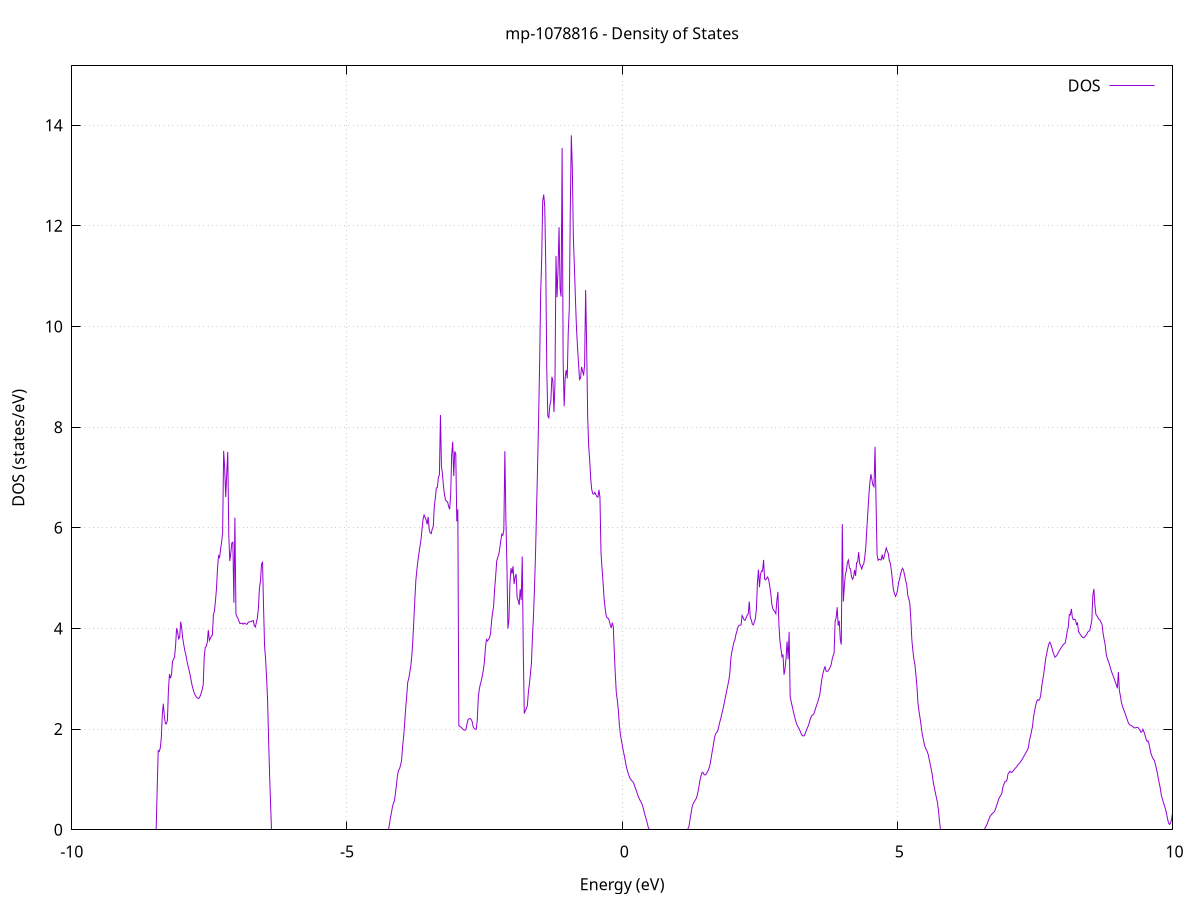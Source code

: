 set title 'mp-1078816 - Density of States'
set xlabel 'Energy (eV)'
set ylabel 'DOS (states/eV)'
set grid
set xrange [-10:10]
set yrange [0:15.178]
set xzeroaxis lt -1
set terminal png size 800,600
set output 'mp-1078816_dos_gnuplot.png'
plot '-' using 1:2 with lines title 'DOS'
-18.091300 0.000000
-18.072700 0.000000
-18.054200 0.000000
-18.035600 0.000000
-18.017000 0.000000
-17.998400 0.000000
-17.979800 0.000000
-17.961300 0.000000
-17.942700 0.000000
-17.924100 0.000000
-17.905500 0.000000
-17.886900 0.000000
-17.868400 0.000000
-17.849800 0.000000
-17.831200 0.000000
-17.812600 0.000000
-17.794000 0.000000
-17.775500 0.000000
-17.756900 0.000000
-17.738300 0.000000
-17.719700 0.000000
-17.701100 0.000000
-17.682600 0.000000
-17.664000 0.000000
-17.645400 0.000000
-17.626800 0.000000
-17.608200 0.000000
-17.589700 0.000000
-17.571100 0.000000
-17.552500 0.000000
-17.533900 0.000000
-17.515300 0.000000
-17.496800 0.000000
-17.478200 0.000000
-17.459600 0.000000
-17.441000 0.000000
-17.422400 0.000000
-17.403900 0.000000
-17.385300 0.000000
-17.366700 0.000000
-17.348100 0.000000
-17.329500 0.000000
-17.311000 0.000000
-17.292400 0.000000
-17.273800 0.000000
-17.255200 0.000000
-17.236600 0.000000
-17.218100 0.000000
-17.199500 0.000000
-17.180900 0.000000
-17.162300 0.000000
-17.143700 0.000000
-17.125200 0.000000
-17.106600 0.000000
-17.088000 0.000000
-17.069400 0.000000
-17.050800 0.000000
-17.032300 0.000000
-17.013700 0.000000
-16.995100 0.000000
-16.976500 0.000000
-16.957900 0.000000
-16.939400 0.000000
-16.920800 0.000000
-16.902200 0.000000
-16.883600 0.000000
-16.865000 0.000000
-16.846500 0.000000
-16.827900 0.000000
-16.809300 0.000000
-16.790700 0.000000
-16.772100 0.000000
-16.753600 0.000000
-16.735000 0.000000
-16.716400 0.000000
-16.697800 0.000000
-16.679200 0.000000
-16.660700 0.000000
-16.642100 0.000000
-16.623500 0.000000
-16.604900 0.000000
-16.586300 0.000000
-16.567800 0.000000
-16.549200 0.000000
-16.530600 0.000000
-16.512000 0.000000
-16.493400 0.000000
-16.474900 0.000000
-16.456300 0.000000
-16.437700 0.000000
-16.419100 0.000000
-16.400500 0.004100
-16.382000 0.580100
-16.363400 1.183700
-16.344800 1.381900
-16.326200 1.783100
-16.307600 2.366900
-16.289100 2.641000
-16.270500 2.626700
-16.251900 2.752400
-16.233300 2.813600
-16.214700 3.030900
-16.196200 3.752200
-16.177600 3.992200
-16.159000 4.597300
-16.140400 5.390900
-16.121800 5.342500
-16.103300 5.530600
-16.084700 6.111700
-16.066100 6.565400
-16.047500 6.654500
-16.028900 6.548800
-16.010400 6.570200
-15.991800 6.381600
-15.973200 6.122400
-15.954600 5.899100
-15.936000 5.530200
-15.917500 5.302000
-15.898900 5.164700
-15.880300 5.209800
-15.861700 5.405800
-15.843100 5.756000
-15.824600 6.335900
-15.806000 6.839400
-15.787400 7.410200
-15.768800 8.101300
-15.750200 9.495600
-15.731700 9.985900
-15.713100 11.342600
-15.694500 12.633700
-15.675900 14.038700
-15.657300 14.103600
-15.638800 15.352600
-15.620200 15.723800
-15.601600 14.886500
-15.583000 12.727900
-15.564400 9.605300
-15.545900 11.721600
-15.527300 18.175900
-15.508700 18.124200
-15.490100 19.667600
-15.471500 14.732600
-15.453000 15.629300
-15.434400 11.332400
-15.415800 9.203000
-15.397200 6.864100
-15.378600 3.866400
-15.360100 0.261200
-15.341500 0.000000
-15.322900 0.000000
-15.304300 0.000000
-15.285700 0.000000
-15.267200 0.000000
-15.248600 0.000000
-15.230000 0.000000
-15.211400 0.000000
-15.192800 0.000000
-15.174300 0.000000
-15.155700 0.000000
-15.137100 0.000000
-15.118500 0.000000
-15.099900 0.000000
-15.081400 0.000000
-15.062800 0.000000
-15.044200 0.000000
-15.025600 0.000000
-15.007000 0.000000
-14.988500 0.000000
-14.969900 0.000000
-14.951300 0.000000
-14.932700 0.000000
-14.914100 0.000000
-14.895600 0.000000
-14.877000 0.000000
-14.858400 0.000000
-14.839800 0.000000
-14.821200 0.000000
-14.802700 0.000000
-14.784100 0.000000
-14.765500 0.000000
-14.746900 0.000000
-14.728300 0.000000
-14.709800 0.000000
-14.691200 0.000000
-14.672600 0.000000
-14.654000 0.000000
-14.635400 0.000000
-14.616900 0.000000
-14.598300 0.000000
-14.579700 0.000000
-14.561100 0.000000
-14.542500 0.000000
-14.524000 0.000000
-14.505400 0.000000
-14.486800 0.000000
-14.468200 0.000000
-14.449600 0.000000
-14.431100 0.000000
-14.412500 0.000000
-14.393900 0.000000
-14.375300 0.000000
-14.356700 0.000000
-14.338200 0.000000
-14.319600 0.000000
-14.301000 0.000000
-14.282400 0.000000
-14.263800 0.000000
-14.245300 0.000000
-14.226700 0.000000
-14.208100 0.000000
-14.189500 0.000000
-14.170900 0.000000
-14.152400 0.000000
-14.133800 0.000000
-14.115200 0.000000
-14.096600 0.000000
-14.078000 0.000000
-14.059500 0.000000
-14.040900 0.000000
-14.022300 0.000000
-14.003700 0.000000
-13.985100 0.000000
-13.966600 0.000000
-13.948000 0.000000
-13.929400 0.000000
-13.910800 0.000000
-13.892200 0.000000
-13.873700 0.000000
-13.855100 0.000000
-13.836500 0.000000
-13.817900 0.000000
-13.799300 0.000000
-13.780800 0.000000
-13.762200 0.000000
-13.743600 0.000000
-13.725000 0.000000
-13.706400 0.000000
-13.687900 0.000000
-13.669300 0.000000
-13.650700 0.000000
-13.632100 0.000000
-13.613500 0.000000
-13.595000 0.000000
-13.576400 0.000000
-13.557800 0.000000
-13.539200 0.000000
-13.520600 0.000000
-13.502100 0.000000
-13.483500 0.000000
-13.464900 0.000000
-13.446300 0.000000
-13.427700 0.000000
-13.409200 0.000000
-13.390600 0.000000
-13.372000 0.000000
-13.353400 0.000000
-13.334800 0.000000
-13.316300 0.000000
-13.297700 0.000000
-13.279100 0.000000
-13.260500 0.000000
-13.241900 0.000000
-13.223400 0.000000
-13.204800 0.000000
-13.186200 0.000000
-13.167600 0.000000
-13.149000 0.000000
-13.130500 0.000000
-13.111900 0.000000
-13.093300 0.000000
-13.074700 0.000000
-13.056100 0.000000
-13.037600 0.000000
-13.019000 0.000000
-13.000400 0.000000
-12.981800 0.000000
-12.963200 0.000000
-12.944700 0.000000
-12.926100 0.000000
-12.907500 0.000000
-12.888900 0.000000
-12.870300 0.000000
-12.851800 0.000000
-12.833200 0.000000
-12.814600 0.000000
-12.796000 0.000000
-12.777400 0.000000
-12.758900 0.000000
-12.740300 0.000000
-12.721700 0.000000
-12.703100 0.000000
-12.684500 0.000000
-12.666000 0.000000
-12.647400 0.000000
-12.628800 0.000000
-12.610200 0.000000
-12.591600 0.000000
-12.573100 0.000000
-12.554500 0.000000
-12.535900 0.000000
-12.517300 0.000000
-12.498700 0.000000
-12.480200 0.000000
-12.461600 0.000000
-12.443000 0.000000
-12.424400 0.000000
-12.405800 0.000000
-12.387300 0.000000
-12.368700 0.000000
-12.350100 0.000000
-12.331500 0.000000
-12.312900 0.000000
-12.294400 0.000000
-12.275800 0.000000
-12.257200 0.000000
-12.238600 0.000000
-12.220000 0.000000
-12.201500 0.000000
-12.182900 0.000000
-12.164300 0.000000
-12.145700 0.000000
-12.127100 0.000000
-12.108600 0.000000
-12.090000 0.000000
-12.071400 0.000000
-12.052800 0.000000
-12.034200 0.000000
-12.015700 0.000000
-11.997100 0.000000
-11.978500 0.000000
-11.959900 0.000000
-11.941300 0.000000
-11.922800 0.000000
-11.904200 0.000000
-11.885600 0.000000
-11.867000 0.000000
-11.848400 0.000000
-11.829900 0.000000
-11.811300 0.000000
-11.792700 0.000000
-11.774100 0.000000
-11.755500 0.000000
-11.737000 0.000000
-11.718400 0.000000
-11.699800 0.000000
-11.681200 0.000000
-11.662600 0.000000
-11.644100 0.000000
-11.625500 0.000000
-11.606900 0.000000
-11.588300 0.000000
-11.569700 0.000000
-11.551200 0.000000
-11.532600 0.000000
-11.514000 0.000000
-11.495400 0.000000
-11.476800 0.000000
-11.458300 0.000000
-11.439700 0.000000
-11.421100 0.000000
-11.402500 0.000000
-11.383900 0.000000
-11.365400 0.000000
-11.346800 0.000000
-11.328200 0.000000
-11.309600 0.000000
-11.291000 0.000000
-11.272500 0.000000
-11.253900 0.000000
-11.235300 0.000000
-11.216700 0.000000
-11.198100 0.000000
-11.179600 0.000000
-11.161000 0.000000
-11.142400 0.000000
-11.123800 0.000000
-11.105200 0.000000
-11.086700 0.000000
-11.068100 0.000000
-11.049500 0.000000
-11.030900 0.000000
-11.012300 0.000000
-10.993800 0.000000
-10.975200 0.000000
-10.956600 0.000000
-10.938000 0.000000
-10.919400 0.000000
-10.900900 0.000000
-10.882300 0.000000
-10.863700 0.000000
-10.845100 0.000000
-10.826500 0.000000
-10.808000 0.000000
-10.789400 0.000000
-10.770800 0.000000
-10.752200 0.000000
-10.733600 0.000000
-10.715100 0.000000
-10.696500 0.000000
-10.677900 0.000000
-10.659300 0.000000
-10.640700 0.000000
-10.622200 0.000000
-10.603600 0.000000
-10.585000 0.000000
-10.566400 0.000000
-10.547800 0.000000
-10.529300 0.000000
-10.510700 0.000000
-10.492100 0.000000
-10.473500 0.000000
-10.454900 0.000000
-10.436400 0.000000
-10.417800 0.000000
-10.399200 0.000000
-10.380600 0.000000
-10.362000 0.000000
-10.343500 0.000000
-10.324900 0.000000
-10.306300 0.000000
-10.287700 0.000000
-10.269100 0.000000
-10.250600 0.000000
-10.232000 0.000000
-10.213400 0.000000
-10.194800 0.000000
-10.176200 0.000000
-10.157700 0.000000
-10.139100 0.000000
-10.120500 0.000000
-10.101900 0.000000
-10.083300 0.000000
-10.064800 0.000000
-10.046200 0.000000
-10.027600 0.000000
-10.009000 0.000000
-9.990400 0.000000
-9.971900 0.000000
-9.953300 0.000000
-9.934700 0.000000
-9.916100 0.000000
-9.897500 0.000000
-9.879000 0.000000
-9.860400 0.000000
-9.841800 0.000000
-9.823200 0.000000
-9.804600 0.000000
-9.786100 0.000000
-9.767500 0.000000
-9.748900 0.000000
-9.730300 0.000000
-9.711700 0.000000
-9.693200 0.000000
-9.674600 0.000000
-9.656000 0.000000
-9.637400 0.000000
-9.618800 0.000000
-9.600300 0.000000
-9.581700 0.000000
-9.563100 0.000000
-9.544500 0.000000
-9.525900 0.000000
-9.507400 0.000000
-9.488800 0.000000
-9.470200 0.000000
-9.451600 0.000000
-9.433000 0.000000
-9.414500 0.000000
-9.395900 0.000000
-9.377300 0.000000
-9.358700 0.000000
-9.340100 0.000000
-9.321600 0.000000
-9.303000 0.000000
-9.284400 0.000000
-9.265800 0.000000
-9.247200 0.000000
-9.228700 0.000000
-9.210100 0.000000
-9.191500 0.000000
-9.172900 0.000000
-9.154300 0.000000
-9.135800 0.000000
-9.117200 0.000000
-9.098600 0.000000
-9.080000 0.000000
-9.061400 0.000000
-9.042900 0.000000
-9.024300 0.000000
-9.005700 0.000000
-8.987100 0.000000
-8.968500 0.000000
-8.950000 0.000000
-8.931400 0.000000
-8.912800 0.000000
-8.894200 0.000000
-8.875600 0.000000
-8.857100 0.000000
-8.838500 0.000000
-8.819900 0.000000
-8.801300 0.000000
-8.782700 0.000000
-8.764200 0.000000
-8.745600 0.000000
-8.727000 0.000000
-8.708400 0.000000
-8.689800 0.000000
-8.671300 0.000000
-8.652700 0.000000
-8.634100 0.000000
-8.615500 0.000000
-8.596900 0.000000
-8.578400 0.000000
-8.559800 0.000000
-8.541200 0.000000
-8.522600 0.000000
-8.504000 0.000000
-8.485500 0.000000
-8.466900 0.010200
-8.448300 0.824300
-8.429700 1.571700
-8.411100 1.555200
-8.392600 1.623100
-8.374000 1.816500
-8.355400 2.286700
-8.336800 2.505500
-8.318200 2.256500
-8.299700 2.106800
-8.281100 2.105200
-8.262500 2.174000
-8.243900 2.774400
-8.225300 3.091200
-8.206800 3.010600
-8.188200 3.086100
-8.169600 3.343700
-8.151000 3.388600
-8.132400 3.436900
-8.113900 3.667700
-8.095300 4.004800
-8.076700 3.926800
-8.058100 3.793200
-8.039500 3.824600
-8.021000 4.135400
-8.002400 4.003900
-7.983800 3.799900
-7.965200 3.677100
-7.946600 3.560700
-7.928100 3.482400
-7.909500 3.364700
-7.890900 3.270000
-7.872300 3.188100
-7.853700 3.097300
-7.835200 2.990400
-7.816600 2.880800
-7.798000 2.801200
-7.779400 2.731900
-7.760800 2.680800
-7.742300 2.647400
-7.723700 2.625600
-7.705100 2.608000
-7.686500 2.615100
-7.667900 2.656400
-7.649400 2.713600
-7.630800 2.784400
-7.612200 2.878600
-7.593600 3.434500
-7.575000 3.625800
-7.556500 3.643100
-7.537900 3.727200
-7.519300 3.965900
-7.500700 3.761600
-7.482100 3.804400
-7.463600 3.845500
-7.445000 3.871400
-7.426400 4.274800
-7.407800 4.352300
-7.389200 4.548800
-7.370700 4.793200
-7.352100 5.198400
-7.333500 5.442900
-7.314900 5.412200
-7.296300 5.580200
-7.277800 5.714300
-7.259200 5.910400
-7.240600 7.528800
-7.222000 7.186800
-7.203400 6.612400
-7.184900 7.064900
-7.166300 7.507300
-7.147700 5.867900
-7.129100 5.338700
-7.110500 5.496100
-7.092000 5.700700
-7.073400 5.713000
-7.054800 4.511200
-7.036200 6.202600
-7.017600 4.280400
-6.999100 4.234300
-6.980500 4.200200
-6.961900 4.140700
-6.943300 4.094900
-6.924700 4.104400
-6.906200 4.104100
-6.887600 4.084900
-6.869000 4.107800
-6.850400 4.098100
-6.831800 4.086300
-6.813300 4.084300
-6.794700 4.122900
-6.776100 4.129700
-6.757500 4.136800
-6.738900 4.134700
-6.720400 4.153100
-6.701800 4.156400
-6.683200 4.050800
-6.664600 4.028200
-6.646000 4.123200
-6.627500 4.207800
-6.608900 4.405400
-6.590300 4.804300
-6.571700 4.944000
-6.553100 5.269900
-6.534600 5.325900
-6.516000 4.438200
-6.497400 3.659400
-6.478800 3.395200
-6.460200 3.004000
-6.441700 2.553500
-6.423100 1.751100
-6.404500 1.045400
-6.385900 0.445000
-6.367300 0.000000
-6.348800 0.000000
-6.330200 0.000000
-6.311600 0.000000
-6.293000 0.000000
-6.274400 0.000000
-6.255900 0.000000
-6.237300 0.000000
-6.218700 0.000000
-6.200100 0.000000
-6.181500 0.000000
-6.163000 0.000000
-6.144400 0.000000
-6.125800 0.000000
-6.107200 0.000000
-6.088600 0.000000
-6.070100 0.000000
-6.051500 0.000000
-6.032900 0.000000
-6.014300 0.000000
-5.995700 0.000000
-5.977200 0.000000
-5.958600 0.000000
-5.940000 0.000000
-5.921400 0.000000
-5.902800 0.000000
-5.884300 0.000000
-5.865700 0.000000
-5.847100 0.000000
-5.828500 0.000000
-5.809900 0.000000
-5.791400 0.000000
-5.772800 0.000000
-5.754200 0.000000
-5.735600 0.000000
-5.717000 0.000000
-5.698500 0.000000
-5.679900 0.000000
-5.661300 0.000000
-5.642700 0.000000
-5.624100 0.000000
-5.605600 0.000000
-5.587000 0.000000
-5.568400 0.000000
-5.549800 0.000000
-5.531200 0.000000
-5.512700 0.000000
-5.494100 0.000000
-5.475500 0.000000
-5.456900 0.000000
-5.438300 0.000000
-5.419800 0.000000
-5.401200 0.000000
-5.382600 0.000000
-5.364000 0.000000
-5.345400 0.000000
-5.326900 0.000000
-5.308300 0.000000
-5.289700 0.000000
-5.271100 0.000000
-5.252500 0.000000
-5.234000 0.000000
-5.215400 0.000000
-5.196800 0.000000
-5.178200 0.000000
-5.159600 0.000000
-5.141100 0.000000
-5.122500 0.000000
-5.103900 0.000000
-5.085300 0.000000
-5.066700 0.000000
-5.048200 0.000000
-5.029600 0.000000
-5.011000 0.000000
-4.992400 0.000000
-4.973800 0.000000
-4.955300 0.000000
-4.936700 0.000000
-4.918100 0.000000
-4.899500 0.000000
-4.880900 0.000000
-4.862400 0.000000
-4.843800 0.000000
-4.825200 0.000000
-4.806600 0.000000
-4.788000 0.000000
-4.769500 0.000000
-4.750900 0.000000
-4.732300 0.000000
-4.713700 0.000000
-4.695100 0.000000
-4.676600 0.000000
-4.658000 0.000000
-4.639400 0.000000
-4.620800 0.000000
-4.602200 0.000000
-4.583700 0.000000
-4.565100 0.000000
-4.546500 0.000000
-4.527900 0.000000
-4.509300 0.000000
-4.490800 0.000000
-4.472200 0.000000
-4.453600 0.000000
-4.435000 0.000000
-4.416400 0.000000
-4.397900 0.000000
-4.379300 0.000000
-4.360700 0.000000
-4.342100 0.000000
-4.323500 0.000000
-4.305000 0.000000
-4.286400 0.000000
-4.267800 0.000000
-4.249200 0.000000
-4.230600 0.094800
-4.212100 0.227100
-4.193500 0.329900
-4.174900 0.446600
-4.156300 0.527200
-4.137700 0.575600
-4.119200 0.723500
-4.100600 0.893500
-4.082000 1.079200
-4.063400 1.181700
-4.044800 1.210500
-4.026300 1.284600
-4.007700 1.380400
-3.989100 1.652700
-3.970500 1.852600
-3.951900 2.112400
-3.933400 2.409300
-3.914800 2.656600
-3.896200 2.928200
-3.877600 3.004400
-3.859000 3.122200
-3.840500 3.256300
-3.821900 3.453600
-3.803300 3.760700
-3.784700 4.172400
-3.766100 4.590200
-3.747600 4.967700
-3.729000 5.169500
-3.710400 5.350500
-3.691800 5.494300
-3.673200 5.635300
-3.654700 5.764100
-3.636100 5.978800
-3.617500 6.170000
-3.598900 6.252700
-3.580300 6.202800
-3.561800 6.155100
-3.543200 6.067900
-3.524600 6.216400
-3.506000 5.966900
-3.487400 5.897700
-3.468900 5.884400
-3.450300 5.975300
-3.431700 6.025300
-3.413100 6.426600
-3.394500 6.587900
-3.376000 6.791000
-3.357400 6.801000
-3.338800 6.997500
-3.320200 7.054000
-3.301600 8.240900
-3.283100 7.221100
-3.264500 7.066000
-3.245900 6.819200
-3.227300 6.650600
-3.208700 6.549400
-3.190200 6.528800
-3.171600 6.514100
-3.153000 6.425600
-3.134400 6.367100
-3.115800 6.654100
-3.097300 7.437000
-3.078700 7.710200
-3.060100 7.028900
-3.041500 7.517900
-3.022900 7.470400
-3.004400 6.128300
-2.985800 6.369200
-2.967200 2.070400
-2.948600 2.050800
-2.930000 2.039800
-2.911500 2.019300
-2.892900 2.000000
-2.874300 1.981800
-2.855700 1.976800
-2.837100 1.994800
-2.818600 2.107400
-2.800000 2.184800
-2.781400 2.206500
-2.762800 2.210300
-2.744200 2.194500
-2.725600 2.151000
-2.707100 2.049000
-2.688500 2.010100
-2.669900 1.999600
-2.651300 1.997900
-2.632700 2.168700
-2.614200 2.622800
-2.595600 2.793400
-2.577000 2.890200
-2.558400 2.965200
-2.539800 3.064500
-2.521300 3.175400
-2.502700 3.335900
-2.484100 3.618900
-2.465500 3.781700
-2.446900 3.752000
-2.428400 3.781900
-2.409800 3.811700
-2.391200 3.904300
-2.372600 4.139900
-2.354000 4.313800
-2.335500 4.441500
-2.316900 4.786700
-2.298300 5.031300
-2.279700 5.334700
-2.261100 5.412700
-2.242600 5.461200
-2.224000 5.592400
-2.205400 5.742200
-2.186800 5.874300
-2.168200 5.850700
-2.149700 5.957800
-2.131100 7.521200
-2.112500 6.190100
-2.093900 5.275100
-2.075300 3.998800
-2.056800 4.177500
-2.038200 4.909500
-2.019600 5.199500
-2.001000 5.088200
-1.982400 5.237000
-1.963900 4.885400
-1.945300 5.018000
-1.926700 5.083200
-1.908100 4.611200
-1.889500 4.556900
-1.871000 4.467100
-1.852400 4.780100
-1.833800 4.564800
-1.815200 5.430100
-1.796600 3.559200
-1.778100 2.310100
-1.759500 2.365500
-1.740900 2.405600
-1.722300 2.465300
-1.703700 2.733200
-1.685200 2.899900
-1.666600 3.096800
-1.648000 3.317400
-1.629400 3.842000
-1.610800 4.253400
-1.592300 4.826400
-1.573700 5.488400
-1.555100 6.361000
-1.536500 7.218000
-1.517900 8.164700
-1.499400 9.258900
-1.480800 10.643900
-1.462200 11.317300
-1.443600 12.498000
-1.425000 12.620000
-1.406500 12.383000
-1.387900 11.215000
-1.369300 9.134500
-1.350700 8.218800
-1.332100 8.185000
-1.313600 8.430700
-1.295000 8.527400
-1.276400 9.000000
-1.257800 8.910700
-1.239200 8.299300
-1.220700 8.856700
-1.202100 11.401000
-1.183500 10.580300
-1.164900 11.143600
-1.146300 11.971900
-1.127800 10.756500
-1.109200 10.594800
-1.090600 13.547200
-1.072000 9.295600
-1.053400 8.414600
-1.034900 8.992700
-1.016300 9.135400
-0.997700 8.967800
-0.979100 9.891000
-0.960500 10.352700
-0.942000 12.352500
-0.923400 13.798300
-0.904800 13.138900
-0.886200 11.755500
-0.867600 11.187300
-0.849100 10.555800
-0.830500 9.989600
-0.811900 9.604100
-0.793300 9.280300
-0.774700 8.946900
-0.756200 8.972700
-0.737600 9.194900
-0.719000 9.119200
-0.700400 9.025900
-0.681800 9.246000
-0.663300 10.726100
-0.644700 9.596800
-0.626100 8.196100
-0.607500 7.614000
-0.588900 7.326100
-0.570400 6.959400
-0.551800 6.754100
-0.533200 6.675600
-0.514600 6.667100
-0.496000 6.703100
-0.477500 6.659900
-0.458900 6.618000
-0.440300 6.608700
-0.421700 6.754500
-0.403100 6.606300
-0.384600 5.515100
-0.366000 5.200700
-0.347400 4.926700
-0.328800 4.606500
-0.310200 4.409700
-0.291700 4.266500
-0.273100 4.210000
-0.254500 4.202700
-0.235900 4.160600
-0.217300 4.075400
-0.198800 4.007300
-0.180200 4.104600
-0.161600 4.050800
-0.143000 3.544200
-0.124400 3.090200
-0.105900 2.718900
-0.087300 2.572300
-0.068700 2.371200
-0.050100 2.080000
-0.031500 1.891500
-0.013000 1.775900
0.005600 1.659200
0.024200 1.552600
0.042800 1.453500
0.061400 1.344500
0.079900 1.239500
0.098500 1.160000
0.117100 1.095800
0.135700 1.042400
0.154300 1.005800
0.172800 0.977200
0.191400 0.957600
0.210000 0.930100
0.228600 0.864500
0.247200 0.802400
0.265700 0.749900
0.284300 0.690500
0.302900 0.640400
0.321500 0.594000
0.340100 0.556600
0.358600 0.519600
0.377200 0.455200
0.395800 0.374700
0.414400 0.297600
0.433000 0.225000
0.451500 0.154600
0.470100 0.066500
0.488700 0.011700
0.507300 0.000000
0.525900 0.000000
0.544400 0.000000
0.563000 0.000000
0.581600 0.000000
0.600200 0.000000
0.618800 0.000000
0.637300 0.000000
0.655900 0.000000
0.674500 0.000000
0.693100 0.000000
0.711700 0.000000
0.730200 0.000000
0.748800 0.000000
0.767400 0.000000
0.786000 0.000000
0.804600 0.000000
0.823100 0.000000
0.841700 0.000000
0.860300 0.000000
0.878900 0.000000
0.897500 0.000000
0.916000 0.000000
0.934600 0.000000
0.953200 0.000000
0.971800 0.000000
0.990400 0.000000
1.008900 0.000000
1.027500 0.000000
1.046100 0.000000
1.064700 0.000000
1.083300 0.000000
1.101800 0.000000
1.120400 0.000000
1.139000 0.000000
1.157600 0.000000
1.176200 0.000000
1.194700 0.000000
1.213300 0.059400
1.231900 0.195300
1.250500 0.316500
1.269100 0.438300
1.287600 0.512100
1.306200 0.549200
1.324800 0.582600
1.343400 0.616500
1.362000 0.673800
1.380500 0.764900
1.399100 0.885000
1.417700 1.004800
1.436300 1.084700
1.454900 1.143000
1.473400 1.130900
1.492000 1.092000
1.510600 1.090700
1.529200 1.111000
1.547800 1.144000
1.566300 1.185600
1.584900 1.244900
1.603500 1.331000
1.622100 1.460600
1.640700 1.580200
1.659200 1.693600
1.677800 1.833400
1.696400 1.898700
1.715000 1.930700
1.733600 1.955700
1.752100 2.031500
1.770700 2.128700
1.789300 2.197100
1.807900 2.284900
1.826500 2.369100
1.845000 2.462100
1.863600 2.563900
1.882200 2.669900
1.900800 2.768900
1.919400 2.866000
1.937900 2.966200
1.956500 3.104500
1.975100 3.408400
1.993700 3.533100
2.012300 3.636300
2.030800 3.730000
2.049400 3.777500
2.068000 3.883500
2.086600 3.951200
2.105200 4.033000
2.123700 4.060800
2.142300 4.067100
2.160900 4.072600
2.179500 4.256400
2.198100 4.216900
2.216600 4.170800
2.235200 4.162100
2.253800 4.214300
2.272400 4.263700
2.291000 4.288200
2.309500 4.535600
2.328100 4.216400
2.346700 4.171700
2.365300 4.086000
2.383900 4.070800
2.402400 4.131300
2.421000 4.203000
2.439600 4.384600
2.458200 4.912900
2.476800 5.168700
2.495300 4.819000
2.513900 5.073600
2.532500 5.144600
2.551100 5.138300
2.569700 5.362500
2.588200 4.984000
2.606800 4.965700
2.625400 4.994000
2.644000 5.022600
2.662600 4.968600
2.681100 4.844100
2.699700 4.711400
2.718300 4.488900
2.736900 4.396400
2.755500 4.357100
2.774000 4.333000
2.792600 4.292900
2.811200 4.555900
2.829800 4.727400
2.848400 4.077600
2.866900 3.749800
2.885500 3.597500
2.904100 3.440400
2.922700 3.482300
2.941300 3.081900
2.959800 3.192800
2.978400 3.411100
2.997000 3.740400
3.015600 3.386900
3.034200 3.932700
3.052700 2.651700
3.071300 2.546400
3.089900 2.456400
3.108500 2.363500
3.127100 2.275400
3.145600 2.194400
3.164200 2.125100
3.182800 2.070900
3.201400 2.033700
3.220000 1.998500
3.238500 1.949800
3.257100 1.897100
3.275700 1.871700
3.294300 1.862200
3.312900 1.877000
3.331400 1.929200
3.350000 1.981800
3.368600 2.031700
3.387200 2.077800
3.405800 2.152500
3.424300 2.220200
3.442900 2.262900
3.461500 2.281800
3.480100 2.295600
3.498700 2.353100
3.517200 2.421400
3.535800 2.479900
3.554400 2.539000
3.573000 2.610900
3.591600 2.681400
3.610100 2.844300
3.628700 2.993900
3.647300 3.103600
3.665900 3.177600
3.684500 3.247500
3.703000 3.158700
3.721600 3.143200
3.740200 3.156000
3.758800 3.184100
3.777400 3.225100
3.795900 3.272200
3.814500 3.377600
3.833100 3.458900
3.851700 3.514100
3.870300 4.148600
3.888800 4.210800
3.907400 4.421700
3.926000 4.055200
3.944600 4.152900
3.963200 3.783700
3.981700 3.681200
4.000300 6.073800
4.018900 4.533600
4.037500 4.845900
4.056100 5.070700
4.074600 5.153500
4.093200 5.311200
4.111800 5.358400
4.130400 5.202500
4.149000 5.182700
4.167500 5.028700
4.186100 4.977500
4.204700 5.019300
4.223300 5.161400
4.241900 5.043500
4.260400 5.310500
4.279000 5.321700
4.297600 5.517100
4.316200 5.293100
4.334800 5.239200
4.353300 5.182200
4.371900 5.252600
4.390500 5.284400
4.409100 5.421700
4.427700 5.623300
4.446200 5.991500
4.464800 6.310200
4.483400 6.647700
4.502000 6.909600
4.520600 7.065600
4.539100 6.950400
4.557700 6.845900
4.576300 6.817900
4.594900 7.611000
4.613500 6.506700
4.632000 5.470900
4.650600 5.353600
4.669200 5.374600
4.687800 5.368300
4.706400 5.358600
4.724900 5.467600
4.743500 5.369000
4.762100 5.430100
4.780700 5.520100
4.799300 5.597800
4.817800 5.535700
4.836400 5.487600
4.855000 5.340000
4.873600 5.294500
4.892200 5.148400
4.910700 4.958300
4.929300 4.766900
4.947900 4.695700
4.966500 4.637700
4.985100 4.675900
5.003600 4.758600
5.022200 4.912300
5.040800 4.981800
5.059400 5.083700
5.078000 5.160900
5.096500 5.196600
5.115100 5.145500
5.133700 5.051500
5.152300 4.947100
5.170900 4.867400
5.189400 4.662200
5.208000 4.592900
5.226600 4.499200
5.245200 4.197900
5.263800 3.777200
5.282300 3.563100
5.300900 3.391500
5.319500 3.282600
5.338100 3.081500
5.356700 2.844300
5.375200 2.514400
5.393800 2.353900
5.412400 2.226300
5.431000 2.081000
5.449600 1.925600
5.468100 1.820500
5.486700 1.719600
5.505300 1.642500
5.523900 1.593000
5.542500 1.557100
5.561000 1.496200
5.579600 1.399600
5.598200 1.296500
5.616800 1.200600
5.635400 1.087200
5.653900 0.935600
5.672500 0.839000
5.691100 0.736100
5.709700 0.642000
5.728300 0.548400
5.746800 0.395600
5.765400 0.181600
5.784000 0.012100
5.802600 0.000000
5.821200 0.000000
5.839700 0.000000
5.858300 0.000000
5.876900 0.000000
5.895500 0.000000
5.914100 0.000000
5.932600 0.000000
5.951200 0.000000
5.969800 0.000000
5.988400 0.000000
6.007000 0.000000
6.025500 0.000000
6.044100 0.000000
6.062700 0.000000
6.081300 0.000000
6.099900 0.000000
6.118400 0.000000
6.137000 0.000000
6.155600 0.000000
6.174200 0.000000
6.192800 0.000000
6.211300 0.000000
6.229900 0.000000
6.248500 0.000000
6.267100 0.000000
6.285700 0.000000
6.304200 0.000000
6.322800 0.000000
6.341400 0.000000
6.360000 0.000000
6.378600 0.000000
6.397100 0.000000
6.415700 0.000000
6.434300 0.000000
6.452900 0.000000
6.471500 0.000000
6.490000 0.000000
6.508600 0.000000
6.527200 0.000000
6.545800 0.000000
6.564400 0.000000
6.582900 0.011800
6.601500 0.045000
6.620100 0.086300
6.638700 0.135600
6.657300 0.192900
6.675800 0.245700
6.694400 0.278400
6.713000 0.306100
6.731600 0.327700
6.750200 0.344800
6.768700 0.370500
6.787300 0.426200
6.805900 0.484700
6.824500 0.548500
6.843100 0.614600
6.861600 0.652200
6.880200 0.687600
6.898800 0.724300
6.917400 0.845400
6.936000 0.898500
6.954500 0.954500
6.973100 0.959900
6.991700 0.985400
7.010300 1.107300
7.028900 1.138300
7.047400 1.163000
7.066000 1.139100
7.084600 1.144700
7.103200 1.168200
7.121800 1.194600
7.140300 1.219100
7.158900 1.241000
7.177500 1.267800
7.196100 1.294600
7.214700 1.316800
7.233200 1.342100
7.251800 1.370700
7.270400 1.401500
7.289000 1.439600
7.307600 1.476400
7.326100 1.513200
7.344700 1.546400
7.363300 1.582300
7.381900 1.634600
7.400500 1.778400
7.419000 1.856800
7.437600 1.953300
7.456200 2.050900
7.474800 2.242000
7.493400 2.352000
7.511900 2.462600
7.530500 2.544100
7.549100 2.583800
7.567700 2.570300
7.586300 2.591300
7.604800 2.670000
7.623400 2.844400
7.642000 2.974000
7.660600 3.104800
7.679200 3.251800
7.697700 3.412500
7.716300 3.509700
7.734900 3.611500
7.753500 3.692100
7.772100 3.727200
7.790600 3.680900
7.809200 3.610100
7.827800 3.536600
7.846400 3.475900
7.865000 3.428100
7.883500 3.446500
7.902100 3.471900
7.920700 3.510700
7.939300 3.550700
7.957900 3.583800
7.976400 3.615700
7.995000 3.645900
8.013600 3.674500
8.032200 3.697600
8.050800 3.711300
8.069300 3.818700
8.087900 3.946600
8.106500 4.031200
8.125100 4.276800
8.143700 4.267700
8.162200 4.389500
8.180800 4.217200
8.199400 4.173900
8.218000 4.184300
8.236600 4.170200
8.255100 4.078800
8.273700 4.107500
8.292300 3.937100
8.310900 3.903300
8.329500 3.873600
8.348000 3.844600
8.366600 3.822800
8.385200 3.815600
8.403800 3.831900
8.422400 3.858100
8.440900 3.882100
8.459500 3.928100
8.478100 3.944300
8.496700 3.959500
8.515300 4.056500
8.533800 4.156500
8.552400 4.656000
8.571000 4.786100
8.589600 4.474000
8.608200 4.280400
8.626700 4.252800
8.645300 4.215100
8.663900 4.182000
8.682500 4.169800
8.701100 4.120500
8.719600 4.080800
8.738200 3.908100
8.756800 3.788200
8.775400 3.691300
8.794000 3.497000
8.812500 3.416000
8.831100 3.355300
8.849700 3.302500
8.868300 3.229200
8.886900 3.160100
8.905400 3.102000
8.924000 3.049600
8.942600 2.992200
8.961200 2.936500
8.979800 2.877400
8.998300 2.810800
9.016900 3.135800
9.035500 2.758300
9.054100 2.659900
9.072700 2.526500
9.091200 2.453500
9.109800 2.392700
9.128400 2.343300
9.147000 2.288800
9.165600 2.227400
9.184100 2.168800
9.202700 2.113500
9.221300 2.086700
9.239900 2.075800
9.258500 2.065500
9.277000 2.049200
9.295600 2.034000
9.314200 2.022500
9.332800 2.027400
9.351400 2.035400
9.369900 2.033500
9.388500 2.010400
9.407100 1.978600
9.425700 1.938800
9.444300 1.950200
9.462800 1.997500
9.481400 1.946400
9.500000 1.883200
9.518600 1.804300
9.537200 1.758100
9.555700 1.766800
9.574300 1.701700
9.592900 1.596000
9.611500 1.506800
9.630100 1.450700
9.648600 1.412200
9.667200 1.383000
9.685800 1.314800
9.704400 1.226700
9.723000 1.137900
9.741500 1.023100
9.760100 0.920400
9.778700 0.821200
9.797300 0.687800
9.815900 0.611300
9.834400 0.545000
9.853000 0.482400
9.871600 0.414000
9.890200 0.331600
9.908800 0.224400
9.927300 0.135400
9.945900 0.106100
9.964500 0.129200
9.983100 0.209100
10.001700 0.342000
10.020200 0.505700
10.038800 0.672300
10.057400 0.841500
10.076000 1.007500
10.094600 1.108100
10.113100 1.166300
10.131700 1.214800
10.150300 1.228600
10.168900 1.217500
10.187500 1.205200
10.206000 1.200900
10.224600 1.198000
10.243200 1.207600
10.261800 1.228700
10.280400 1.269100
10.298900 1.369400
10.317500 1.438600
10.336100 1.507300
10.354700 1.580800
10.373300 1.678500
10.391800 1.766200
10.410400 1.874600
10.429000 1.981600
10.447600 1.982500
10.466200 2.012800
10.484700 2.005700
10.503300 1.982700
10.521900 1.964600
10.540500 1.957500
10.559100 1.974200
10.577600 2.006600
10.596200 2.025100
10.614800 2.042300
10.633400 2.077300
10.652000 2.147500
10.670500 2.261200
10.689100 2.362400
10.707700 2.471600
10.726300 2.559700
10.744900 2.584800
10.763400 2.603700
10.782000 2.635600
10.800600 2.674900
10.819200 2.671800
10.837800 2.662200
10.856300 2.655300
10.874900 2.639500
10.893500 2.621300
10.912100 2.606400
10.930700 2.595400
10.949200 2.585800
10.967800 2.588500
10.986400 2.591800
11.005000 2.606900
11.023600 2.654000
11.042100 2.723200
11.060700 2.773200
11.079300 2.803000
11.097900 2.828800
11.116500 2.856700
11.135000 2.889800
11.153600 2.895000
11.172200 2.921100
11.190800 2.947500
11.209400 2.961900
11.227900 2.973500
11.246500 2.992600
11.265100 3.019600
11.283700 3.058100
11.302300 3.103000
11.320800 3.152200
11.339400 3.206400
11.358000 3.279200
11.376600 3.330000
11.395200 3.372400
11.413700 3.418500
11.432300 3.527400
11.450900 3.693500
11.469500 3.761900
11.488100 3.804200
11.506600 3.824900
11.525200 3.838100
11.543800 3.874000
11.562400 3.909700
11.581000 3.935900
11.599500 3.956200
11.618100 4.006500
11.636700 4.199200
11.655300 4.053600
11.673900 4.055100
11.692400 4.072300
11.711000 4.091900
11.729600 4.165200
11.748200 4.193700
11.766800 4.223600
11.785300 4.249300
11.803900 4.471700
11.822500 4.385100
11.841100 4.265000
11.859700 4.238500
11.878200 4.228600
11.896800 4.258900
11.915400 4.275600
11.934000 4.262500
11.952600 4.244500
11.971100 4.357900
11.989700 4.261700
12.008300 4.113300
12.026900 4.119700
12.045500 4.073000
12.064000 4.028300
12.082600 3.997100
12.101200 3.899800
12.119800 3.866600
12.138400 3.829000
12.156900 3.792600
12.175500 3.806100
12.194100 3.949400
12.212700 3.986800
12.231300 3.993200
12.249800 4.181400
12.268400 4.635600
12.287000 4.873500
12.305600 5.097500
12.324200 5.412100
12.342700 5.537600
12.361300 5.606400
12.379900 5.662100
12.398500 5.845100
12.417100 5.862300
12.435600 6.029100
12.454200 5.761800
12.472800 5.473500
12.491400 5.323100
12.510000 5.210900
12.528500 5.238900
12.547100 5.152800
12.565700 5.110000
12.584300 5.063700
12.602900 4.992800
12.621400 5.140400
12.640000 5.376300
12.658600 5.682900
12.677200 5.915700
12.695800 6.215400
12.714300 6.305700
12.732900 6.309600
12.751500 6.264200
12.770100 6.302700
12.788700 6.325800
12.807300 6.367200
12.825800 6.525800
12.844400 6.229300
12.863000 6.184300
12.881600 6.050200
12.900200 6.004700
12.918700 5.952400
12.937300 5.716900
12.955900 5.528300
12.974500 5.369900
12.993100 5.295000
13.011600 5.255300
13.030200 5.137500
13.048800 5.214600
13.067400 5.409100
13.086000 5.598400
13.104500 5.803100
13.123100 6.372700
13.141700 5.618600
13.160300 5.674400
13.178900 5.748300
13.197400 6.070600
13.216000 6.393100
13.234600 6.013000
13.253200 7.276200
13.271800 6.032000
13.290300 6.883500
13.308900 3.894300
13.327500 3.361100
13.346100 3.147400
13.364700 3.032100
13.383200 2.786200
13.401800 2.870000
13.420400 3.076700
13.439000 3.502000
13.457600 4.007000
13.476100 4.577200
13.494700 5.048900
13.513300 5.443200
13.531900 5.507100
13.550500 5.540500
13.569000 5.523800
13.587600 5.479700
13.606200 5.523000
13.624800 5.493000
13.643400 5.552400
13.661900 5.740300
13.680500 6.014300
13.699100 6.577000
13.717700 7.760700
13.736300 8.112600
13.754800 8.136200
13.773400 7.747500
13.792000 7.218300
13.810600 6.586500
13.829200 6.011100
13.847700 5.618200
13.866300 4.761700
13.884900 3.938700
13.903500 3.447300
13.922100 3.073700
13.940600 2.738000
13.959200 2.409800
13.977800 2.065700
13.996400 2.133900
14.015000 2.428900
14.033500 2.791100
14.052100 3.008300
14.070700 3.056200
14.089300 3.117900
14.107900 3.227200
14.126400 3.418700
14.145000 3.672700
14.163600 3.504000
14.182200 3.364700
14.200800 3.380500
14.219300 3.327600
14.237900 3.210300
14.256500 3.120200
14.275100 3.016600
14.293700 3.150500
14.312200 3.355500
14.330800 3.611400
14.349400 3.840800
14.368000 3.937800
14.386600 3.957600
14.405100 3.982300
14.423700 3.911700
14.442300 3.887700
14.460900 3.948800
14.479500 4.066800
14.498000 4.354700
14.516600 4.529600
14.535200 4.891000
14.553800 5.341600
14.572400 5.578300
14.590900 5.645800
14.609500 5.665100
14.628100 5.785200
14.646700 5.760200
14.665300 5.701700
14.683800 5.606900
14.702400 5.598800
14.721000 5.806700
14.739600 5.659900
14.758200 5.746100
14.776700 5.441900
14.795300 5.746500
14.813900 5.874500
14.832500 5.992200
14.851100 6.137000
14.869600 6.503700
14.888200 6.799200
14.906800 6.735200
14.925400 6.984900
14.944000 7.335100
14.962500 7.908800
14.981100 8.009000
14.999700 8.080800
15.018300 7.960300
15.036900 7.408900
15.055400 6.854600
15.074000 6.584300
15.092600 6.073600
15.111200 5.897200
15.129800 5.956200
15.148300 6.186900
15.166900 6.498000
15.185500 6.630000
15.204100 6.700700
15.222700 5.356000
15.241200 5.262900
15.259800 5.269000
15.278400 5.448300
15.297000 5.585400
15.315600 6.259400
15.334100 6.046000
15.352700 6.207400
15.371300 6.170400
15.389900 6.055800
15.408500 5.759800
15.427000 5.676300
15.445600 5.594900
15.464200 5.667100
15.482800 5.614600
15.501400 5.655400
15.519900 5.778800
15.538500 5.704500
15.557100 6.159800
15.575700 5.925600
15.594300 6.112900
15.612800 6.349600
15.631400 6.633300
15.650000 6.411600
15.668600 6.971600
15.687200 6.854200
15.705700 6.967300
15.724300 6.843500
15.742900 6.951000
15.761500 6.886600
15.780100 6.660400
15.798600 6.298900
15.817200 6.045000
15.835800 5.528200
15.854400 5.417800
15.873000 5.083200
15.891500 5.098000
15.910100 5.206400
15.928700 5.498800
15.947300 5.943600
15.965900 6.237700
15.984400 5.912100
16.003000 5.875100
16.021600 5.876900
16.040200 5.578700
16.058800 5.465500
16.077300 5.309000
16.095900 5.317500
16.114500 5.476500
16.133100 5.909200
16.151700 6.553200
16.170200 6.867800
16.188800 7.248700
16.207400 7.028900
16.226000 6.995200
16.244600 7.290200
16.263100 7.629100
16.281700 7.834800
16.300300 7.721900
16.318900 7.493500
16.337500 7.105800
16.356000 6.759400
16.374600 6.572000
16.393200 6.219100
16.411800 5.971700
16.430400 5.902900
16.448900 5.933100
16.467500 6.070200
16.486100 6.424900
16.504700 6.351200
16.523300 6.030300
16.541800 5.614400
16.560400 5.399000
16.579000 5.240900
16.597600 5.117800
16.616200 5.018200
16.634700 4.624000
16.653300 4.317400
16.671900 4.070800
16.690500 3.971200
16.709100 3.815300
16.727600 3.678900
16.746200 3.627300
16.764800 3.566300
16.783400 3.723700
16.802000 3.996100
16.820500 3.918900
16.839100 3.597500
16.857700 2.856800
16.876300 2.318800
16.894900 2.020100
16.913400 1.759800
16.932000 1.510700
16.950600 1.319000
16.969200 1.256800
16.987800 1.274500
17.006300 1.386200
17.024900 1.431400
17.043500 1.435700
17.062100 1.277100
17.080700 1.073200
17.099200 0.803900
17.117800 0.579100
17.136400 0.405600
17.155000 0.280300
17.173600 0.200200
17.192100 0.147900
17.210700 0.105500
17.229300 0.083300
17.247900 0.063800
17.266500 0.046800
17.285000 0.032500
17.303600 0.020800
17.322200 0.011700
17.340800 0.005200
17.359400 0.001300
17.377900 0.000000
17.396500 0.000000
17.415100 0.000000
17.433700 0.000000
17.452300 0.000000
17.470800 0.000000
17.489400 0.000000
17.508000 0.000000
17.526600 0.000000
17.545200 0.000000
17.563700 0.000000
17.582300 0.000000
17.600900 0.000000
17.619500 0.000000
17.638100 0.000000
17.656600 0.000000
17.675200 0.000000
17.693800 0.000000
17.712400 0.000000
17.731000 0.000000
17.749500 0.000000
17.768100 0.000000
17.786700 0.000000
17.805300 0.000000
17.823900 0.000000
17.842400 0.000000
17.861000 0.000000
17.879600 0.000000
17.898200 0.000000
17.916800 0.000000
17.935300 0.000000
17.953900 0.000000
17.972500 0.000000
17.991100 0.000000
18.009700 0.000000
18.028200 0.000000
18.046800 0.000000
18.065400 0.000000
18.084000 0.000000
18.102600 0.000000
18.121100 0.000000
18.139700 0.000000
18.158300 0.000000
18.176900 0.000000
18.195500 0.000000
18.214000 0.000000
18.232600 0.000000
18.251200 0.000000
18.269800 0.000000
18.288400 0.000000
18.306900 0.000000
18.325500 0.000000
18.344100 0.000000
18.362700 0.000000
18.381300 0.000000
18.399800 0.000000
18.418400 0.000000
18.437000 0.000000
18.455600 0.000000
18.474200 0.000000
18.492700 0.000000
18.511300 0.000000
18.529900 0.000000
18.548500 0.000000
18.567100 0.000000
18.585600 0.000000
18.604200 0.000000
18.622800 0.000000
18.641400 0.000000
18.660000 0.000000
18.678500 0.000000
18.697100 0.000000
18.715700 0.000000
18.734300 0.000000
18.752900 0.000000
18.771400 0.000000
18.790000 0.000000
18.808600 0.000000
18.827200 0.000000
18.845800 0.000000
18.864300 0.000000
18.882900 0.000000
18.901500 0.000000
18.920100 0.000000
18.938700 0.000000
18.957200 0.000000
18.975800 0.000000
18.994400 0.000000
19.013000 0.000000
19.031600 0.000000
19.050100 0.000000
19.068700 0.000000
e
